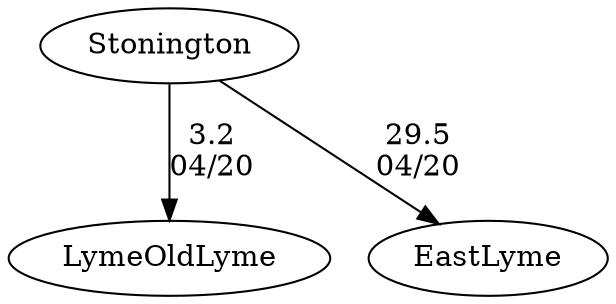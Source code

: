 digraph girls2foursStonington {LymeOldLyme [URL="girls2foursStoningtonLymeOldLyme.html"];Stonington [URL="girls2foursStoningtonStonington.html"];EastLyme [URL="girls2foursStoningtonEastLyme.html"];Stonington -> LymeOldLyme[label="3.2
04/20", weight="97", tooltip="Lyme/Old Lyme, Stonington, East Lyme			
Distance: 1500m - Novice were 1000m Conditions: Rain intermittently. Very flat, very low wind. Slight tail current. Comments: Girls novice 4 ended up being a a little under 1000m with drifting at the start
None", URL="https://www.row2k.com/results/resultspage.cfm?UID=622A605D840C2B57865CD47A05BAB2CD&cat=5", random="random"]; 
Stonington -> EastLyme[label="29.5
04/20", weight="71", tooltip="Lyme/Old Lyme, Stonington, East Lyme			
Distance: 1500m - Novice were 1000m Conditions: Rain intermittently. Very flat, very low wind. Slight tail current. Comments: Girls novice 4 ended up being a a little under 1000m with drifting at the start
None", URL="https://www.row2k.com/results/resultspage.cfm?UID=622A605D840C2B57865CD47A05BAB2CD&cat=5", random="random"]}